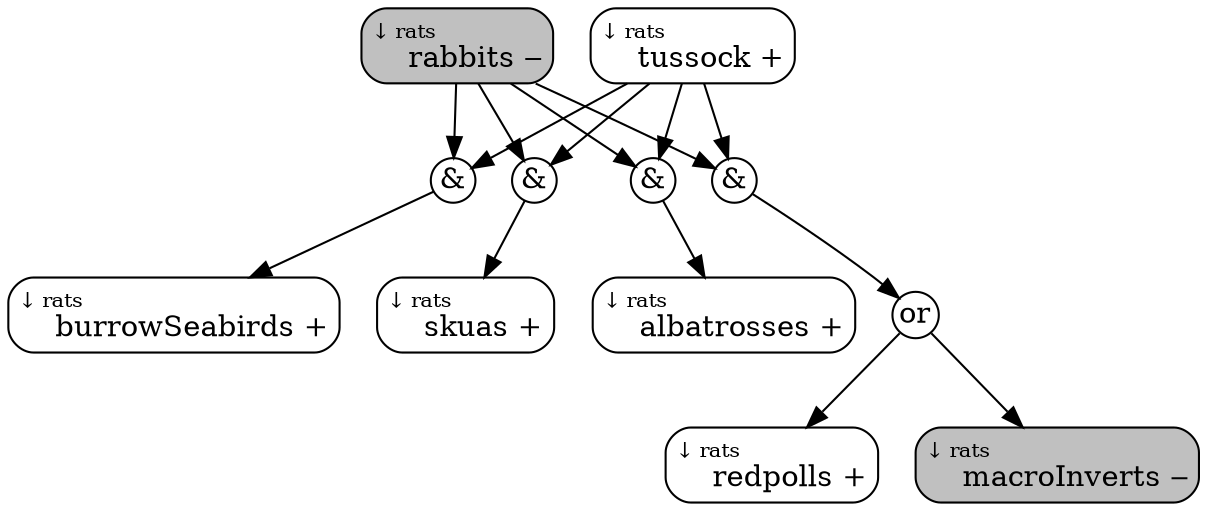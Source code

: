 digraph {

	node[style="rounded,filled", width=0, margin=0];


	negrats_rabbits [shape = box;fillcolor = gray;label = < <font point-size="10">&darr; rats</font><br align="left"/> &nbsp; &nbsp; rabbits &#8210; >;];
	and1 [shape = circle;fillcolor = white;label = "&";];
	posrats_tussock [shape = box;fillcolor = white;label = < <font point-size="10">&darr; rats</font><br align="left"/> &nbsp; &nbsp; tussock + >;];
	posrats_burrowSeabirds [shape = box;fillcolor = white;label = < <font point-size="10">&darr; rats</font><br align="left"/> &nbsp; &nbsp; burrowSeabirds + >;];
	and2 [shape = circle;fillcolor = white;label = "&";];
	posrats_skuas [shape = box;fillcolor = white;label = < <font point-size="10">&darr; rats</font><br align="left"/> &nbsp; &nbsp; skuas + >;];
	and3 [shape = circle;fillcolor = white;label = "&";];
	posrats_albatrosses [shape = box;fillcolor = white;label = < <font point-size="10">&darr; rats</font><br align="left"/> &nbsp; &nbsp; albatrosses + >;];
	and4 [shape = circle;fillcolor = white;label = "&";];
	or1 [shape = circle;fillcolor = white;label = or;];
	posrats_redpolls [shape = box;fillcolor = white;label = < <font point-size="10">&darr; rats</font><br align="left"/> &nbsp; &nbsp; redpolls + >;];
	negrats_macroInverts [shape = box;fillcolor = gray;label = < <font point-size="10">&darr; rats</font><br align="left"/> &nbsp; &nbsp; macroInverts &#8210; >;];

negrats_rabbits->and1;
negrats_rabbits->and2;
negrats_rabbits->and3;
negrats_rabbits->and4;
and1->posrats_burrowSeabirds;
posrats_tussock->and1;
posrats_tussock->and2;
posrats_tussock->and3;
posrats_tussock->and4;
and2->posrats_skuas;
and3->posrats_albatrosses;
and4->or1;
or1->posrats_redpolls;
or1->negrats_macroInverts;

}